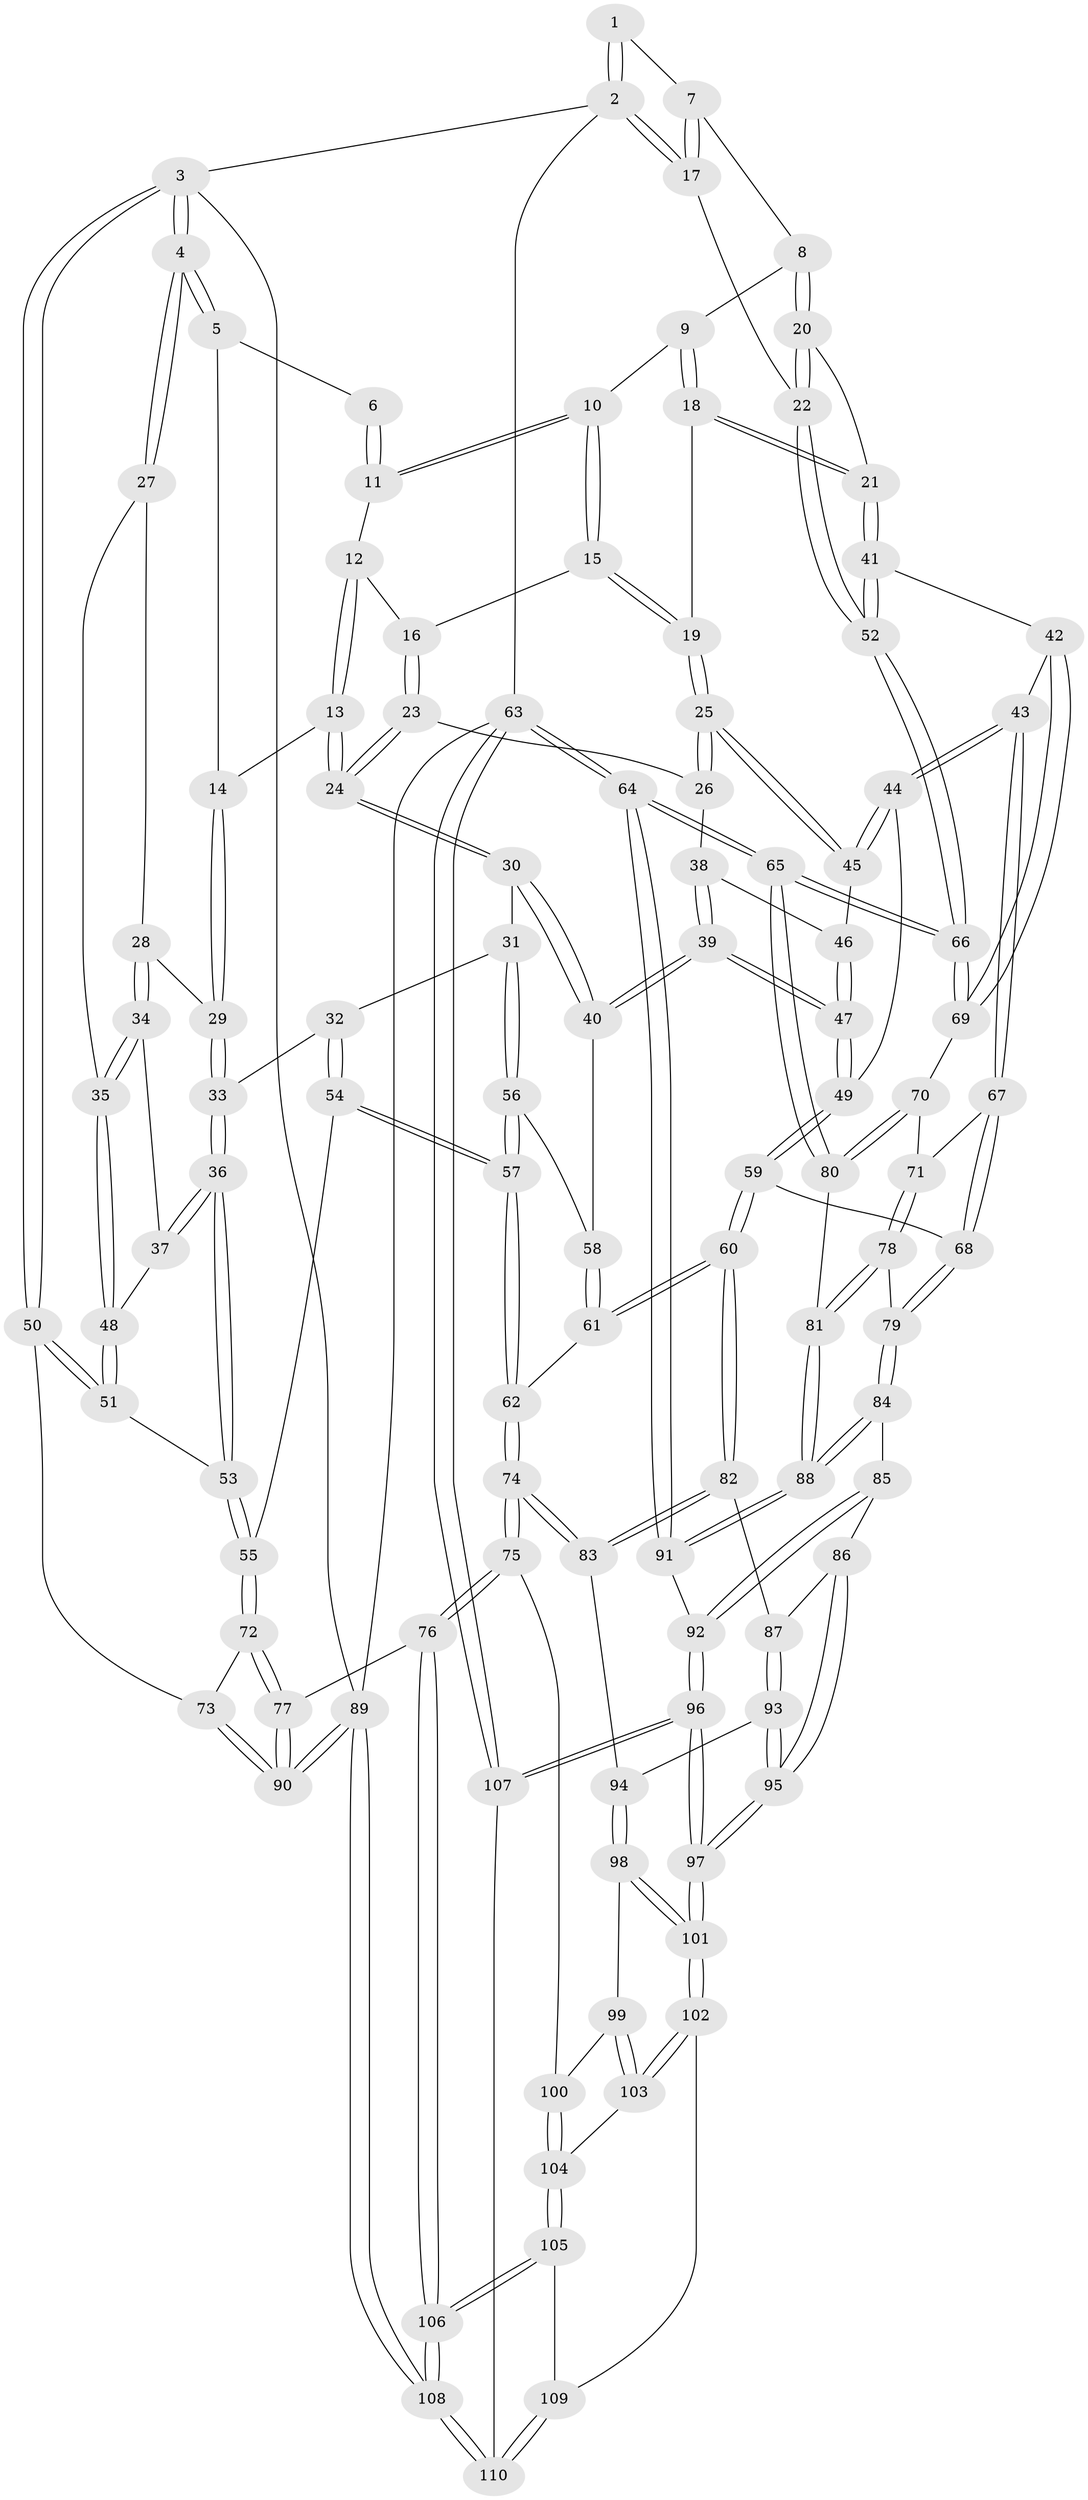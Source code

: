 // Generated by graph-tools (version 1.1) at 2025/27/03/09/25 03:27:12]
// undirected, 110 vertices, 272 edges
graph export_dot {
graph [start="1"]
  node [color=gray90,style=filled];
  1 [pos="+0.7547707950400258+0"];
  2 [pos="+1+0"];
  3 [pos="+0+0"];
  4 [pos="+0+0"];
  5 [pos="+0.3831238026312225+0"];
  6 [pos="+0.4227302102350784+0"];
  7 [pos="+0.7887027228305917+0.044265786936471076"];
  8 [pos="+0.7888015707207574+0.05569478117786916"];
  9 [pos="+0.7395153194627612+0.08064894859665604"];
  10 [pos="+0.6532447056115698+0.11188551533595019"];
  11 [pos="+0.6304885287523422+0.09156957625539548"];
  12 [pos="+0.5432603715390789+0.1037484377158648"];
  13 [pos="+0.3784182296324046+0.05591574515718781"];
  14 [pos="+0.353149981476565+0.01923146478404456"];
  15 [pos="+0.6297253934288242+0.1593065363107103"];
  16 [pos="+0.6081827365894712+0.16815434317626557"];
  17 [pos="+1+0"];
  18 [pos="+0.6999482879220665+0.22737552037921416"];
  19 [pos="+0.67786178759441+0.2312810462656903"];
  20 [pos="+0.8435740267369077+0.12787323766645392"];
  21 [pos="+0.8267904215383066+0.23829049787056691"];
  22 [pos="+1+0.10380222763422163"];
  23 [pos="+0.5559139067381292+0.20294054357192637"];
  24 [pos="+0.43283942277214693+0.16185055890034794"];
  25 [pos="+0.6678203006056777+0.2543299016460487"];
  26 [pos="+0.5611715061392638+0.2241084813016934"];
  27 [pos="+0.12898083926359702+0.12147920987558383"];
  28 [pos="+0.25108144798314097+0.10694576789625965"];
  29 [pos="+0.269021465466482+0.10083013947550334"];
  30 [pos="+0.42546432117347693+0.2497903076951379"];
  31 [pos="+0.3619300626660364+0.3263664289393442"];
  32 [pos="+0.3512798723461443+0.3237206477047994"];
  33 [pos="+0.2709947624437757+0.2991694713527491"];
  34 [pos="+0.17238604329152016+0.2359688902456677"];
  35 [pos="+0.02845646075290767+0.21873025786119626"];
  36 [pos="+0.213220364936526+0.338190291540408"];
  37 [pos="+0.17694578986853754+0.2686932709759815"];
  38 [pos="+0.5633701871653596+0.2480215657377334"];
  39 [pos="+0.5446429535913553+0.33954454668434736"];
  40 [pos="+0.5276896074153544+0.33692099961896016"];
  41 [pos="+0.8289081598589836+0.24670736957099063"];
  42 [pos="+0.8250642261255609+0.36706845473055094"];
  43 [pos="+0.8201738567335284+0.37057034783096404"];
  44 [pos="+0.6724856734118677+0.3403676771603824"];
  45 [pos="+0.6662386960361236+0.2607999932581712"];
  46 [pos="+0.6169289050912713+0.26508278181278916"];
  47 [pos="+0.5811743599252701+0.37239310480757076"];
  48 [pos="+0+0.24505828741754876"];
  49 [pos="+0.5901998065023126+0.3816223543437383"];
  50 [pos="+0+0.2883130440341919"];
  51 [pos="+0+0.28604977533347187"];
  52 [pos="+1+0.25550216695414163"];
  53 [pos="+0.1653215112027063+0.4068716988072704"];
  54 [pos="+0.2581974011640572+0.43396239530252984"];
  55 [pos="+0.16774810411744392+0.4138806774919539"];
  56 [pos="+0.36973835522711523+0.34734915579097714"];
  57 [pos="+0.349308137860788+0.4608185909160694"];
  58 [pos="+0.45317064706742705+0.3796008000205888"];
  59 [pos="+0.5855777198841925+0.4585353770859325"];
  60 [pos="+0.5477048740692136+0.5096965281006293"];
  61 [pos="+0.45566389876525226+0.466283923310657"];
  62 [pos="+0.3586513166130638+0.47675095869706424"];
  63 [pos="+1+1"];
  64 [pos="+1+1"];
  65 [pos="+1+0.5680992578270231"];
  66 [pos="+1+0.42383339160440464"];
  67 [pos="+0.8102031822722858+0.3943490506995494"];
  68 [pos="+0.7524535331013816+0.493737904020539"];
  69 [pos="+0.995574463487119+0.413994226597735"];
  70 [pos="+0.8970291870941567+0.5256789240947619"];
  71 [pos="+0.8722387539358837+0.5234137444438269"];
  72 [pos="+0.15807744473647678+0.4919716663347281"];
  73 [pos="+0+0.4635944203555422"];
  74 [pos="+0.31916462875441304+0.6657216914169948"];
  75 [pos="+0.28922857018230735+0.6895358789385606"];
  76 [pos="+0.23823276354725828+0.7014171906987985"];
  77 [pos="+0.15819605182557808+0.6442504538632895"];
  78 [pos="+0.8331385051805186+0.5513507837007655"];
  79 [pos="+0.7548652228876054+0.5141596118694755"];
  80 [pos="+0.9137630282043983+0.6395428474356408"];
  81 [pos="+0.8974828002642036+0.648412666122218"];
  82 [pos="+0.5455314423422409+0.5969373066146535"];
  83 [pos="+0.45694501758679285+0.6396823208607972"];
  84 [pos="+0.741316603666838+0.5533426681282588"];
  85 [pos="+0.6933016932107912+0.621276969101788"];
  86 [pos="+0.6040029719519951+0.6292850376829497"];
  87 [pos="+0.5631287424866089+0.6093346599263586"];
  88 [pos="+0.8761410819047611+0.6730341709749933"];
  89 [pos="+0+1"];
  90 [pos="+0+0.6547894538446719"];
  91 [pos="+0.8308200211750087+0.7561764123808239"];
  92 [pos="+0.8115916358178752+0.7612623939592449"];
  93 [pos="+0.5422246838644071+0.7634853636720447"];
  94 [pos="+0.5121659058635402+0.7668514558142412"];
  95 [pos="+0.639055792842745+0.8070999753489956"];
  96 [pos="+0.6893386640343429+0.8791836957741378"];
  97 [pos="+0.6822311977801122+0.8753333867865392"];
  98 [pos="+0.4826895989372489+0.8031595543193799"];
  99 [pos="+0.4693649757478054+0.8106021122068497"];
  100 [pos="+0.3802733024072345+0.7771472234791235"];
  101 [pos="+0.6813591540115748+0.8753720914483826"];
  102 [pos="+0.49298795077702123+0.9065718472878989"];
  103 [pos="+0.4897129838576534+0.9021149879007131"];
  104 [pos="+0.3981388478944815+0.8788081876815776"];
  105 [pos="+0.35963880545854104+0.9340001232655365"];
  106 [pos="+0.15163881942245963+1"];
  107 [pos="+0.7535511592755395+1"];
  108 [pos="+0.04218867492405507+1"];
  109 [pos="+0.47856586058597766+0.943709716740178"];
  110 [pos="+0.4815787620748836+1"];
  1 -- 2;
  1 -- 2;
  1 -- 7;
  2 -- 3;
  2 -- 17;
  2 -- 17;
  2 -- 63;
  3 -- 4;
  3 -- 4;
  3 -- 50;
  3 -- 50;
  3 -- 89;
  4 -- 5;
  4 -- 5;
  4 -- 27;
  4 -- 27;
  5 -- 6;
  5 -- 14;
  6 -- 11;
  6 -- 11;
  7 -- 8;
  7 -- 17;
  7 -- 17;
  8 -- 9;
  8 -- 20;
  8 -- 20;
  9 -- 10;
  9 -- 18;
  9 -- 18;
  10 -- 11;
  10 -- 11;
  10 -- 15;
  10 -- 15;
  11 -- 12;
  12 -- 13;
  12 -- 13;
  12 -- 16;
  13 -- 14;
  13 -- 24;
  13 -- 24;
  14 -- 29;
  14 -- 29;
  15 -- 16;
  15 -- 19;
  15 -- 19;
  16 -- 23;
  16 -- 23;
  17 -- 22;
  18 -- 19;
  18 -- 21;
  18 -- 21;
  19 -- 25;
  19 -- 25;
  20 -- 21;
  20 -- 22;
  20 -- 22;
  21 -- 41;
  21 -- 41;
  22 -- 52;
  22 -- 52;
  23 -- 24;
  23 -- 24;
  23 -- 26;
  24 -- 30;
  24 -- 30;
  25 -- 26;
  25 -- 26;
  25 -- 45;
  25 -- 45;
  26 -- 38;
  27 -- 28;
  27 -- 35;
  28 -- 29;
  28 -- 34;
  28 -- 34;
  29 -- 33;
  29 -- 33;
  30 -- 31;
  30 -- 40;
  30 -- 40;
  31 -- 32;
  31 -- 56;
  31 -- 56;
  32 -- 33;
  32 -- 54;
  32 -- 54;
  33 -- 36;
  33 -- 36;
  34 -- 35;
  34 -- 35;
  34 -- 37;
  35 -- 48;
  35 -- 48;
  36 -- 37;
  36 -- 37;
  36 -- 53;
  36 -- 53;
  37 -- 48;
  38 -- 39;
  38 -- 39;
  38 -- 46;
  39 -- 40;
  39 -- 40;
  39 -- 47;
  39 -- 47;
  40 -- 58;
  41 -- 42;
  41 -- 52;
  41 -- 52;
  42 -- 43;
  42 -- 69;
  42 -- 69;
  43 -- 44;
  43 -- 44;
  43 -- 67;
  43 -- 67;
  44 -- 45;
  44 -- 45;
  44 -- 49;
  45 -- 46;
  46 -- 47;
  46 -- 47;
  47 -- 49;
  47 -- 49;
  48 -- 51;
  48 -- 51;
  49 -- 59;
  49 -- 59;
  50 -- 51;
  50 -- 51;
  50 -- 73;
  51 -- 53;
  52 -- 66;
  52 -- 66;
  53 -- 55;
  53 -- 55;
  54 -- 55;
  54 -- 57;
  54 -- 57;
  55 -- 72;
  55 -- 72;
  56 -- 57;
  56 -- 57;
  56 -- 58;
  57 -- 62;
  57 -- 62;
  58 -- 61;
  58 -- 61;
  59 -- 60;
  59 -- 60;
  59 -- 68;
  60 -- 61;
  60 -- 61;
  60 -- 82;
  60 -- 82;
  61 -- 62;
  62 -- 74;
  62 -- 74;
  63 -- 64;
  63 -- 64;
  63 -- 107;
  63 -- 107;
  63 -- 89;
  64 -- 65;
  64 -- 65;
  64 -- 91;
  64 -- 91;
  65 -- 66;
  65 -- 66;
  65 -- 80;
  65 -- 80;
  66 -- 69;
  66 -- 69;
  67 -- 68;
  67 -- 68;
  67 -- 71;
  68 -- 79;
  68 -- 79;
  69 -- 70;
  70 -- 71;
  70 -- 80;
  70 -- 80;
  71 -- 78;
  71 -- 78;
  72 -- 73;
  72 -- 77;
  72 -- 77;
  73 -- 90;
  73 -- 90;
  74 -- 75;
  74 -- 75;
  74 -- 83;
  74 -- 83;
  75 -- 76;
  75 -- 76;
  75 -- 100;
  76 -- 77;
  76 -- 106;
  76 -- 106;
  77 -- 90;
  77 -- 90;
  78 -- 79;
  78 -- 81;
  78 -- 81;
  79 -- 84;
  79 -- 84;
  80 -- 81;
  81 -- 88;
  81 -- 88;
  82 -- 83;
  82 -- 83;
  82 -- 87;
  83 -- 94;
  84 -- 85;
  84 -- 88;
  84 -- 88;
  85 -- 86;
  85 -- 92;
  85 -- 92;
  86 -- 87;
  86 -- 95;
  86 -- 95;
  87 -- 93;
  87 -- 93;
  88 -- 91;
  88 -- 91;
  89 -- 90;
  89 -- 90;
  89 -- 108;
  89 -- 108;
  91 -- 92;
  92 -- 96;
  92 -- 96;
  93 -- 94;
  93 -- 95;
  93 -- 95;
  94 -- 98;
  94 -- 98;
  95 -- 97;
  95 -- 97;
  96 -- 97;
  96 -- 97;
  96 -- 107;
  96 -- 107;
  97 -- 101;
  97 -- 101;
  98 -- 99;
  98 -- 101;
  98 -- 101;
  99 -- 100;
  99 -- 103;
  99 -- 103;
  100 -- 104;
  100 -- 104;
  101 -- 102;
  101 -- 102;
  102 -- 103;
  102 -- 103;
  102 -- 109;
  103 -- 104;
  104 -- 105;
  104 -- 105;
  105 -- 106;
  105 -- 106;
  105 -- 109;
  106 -- 108;
  106 -- 108;
  107 -- 110;
  108 -- 110;
  108 -- 110;
  109 -- 110;
  109 -- 110;
}

